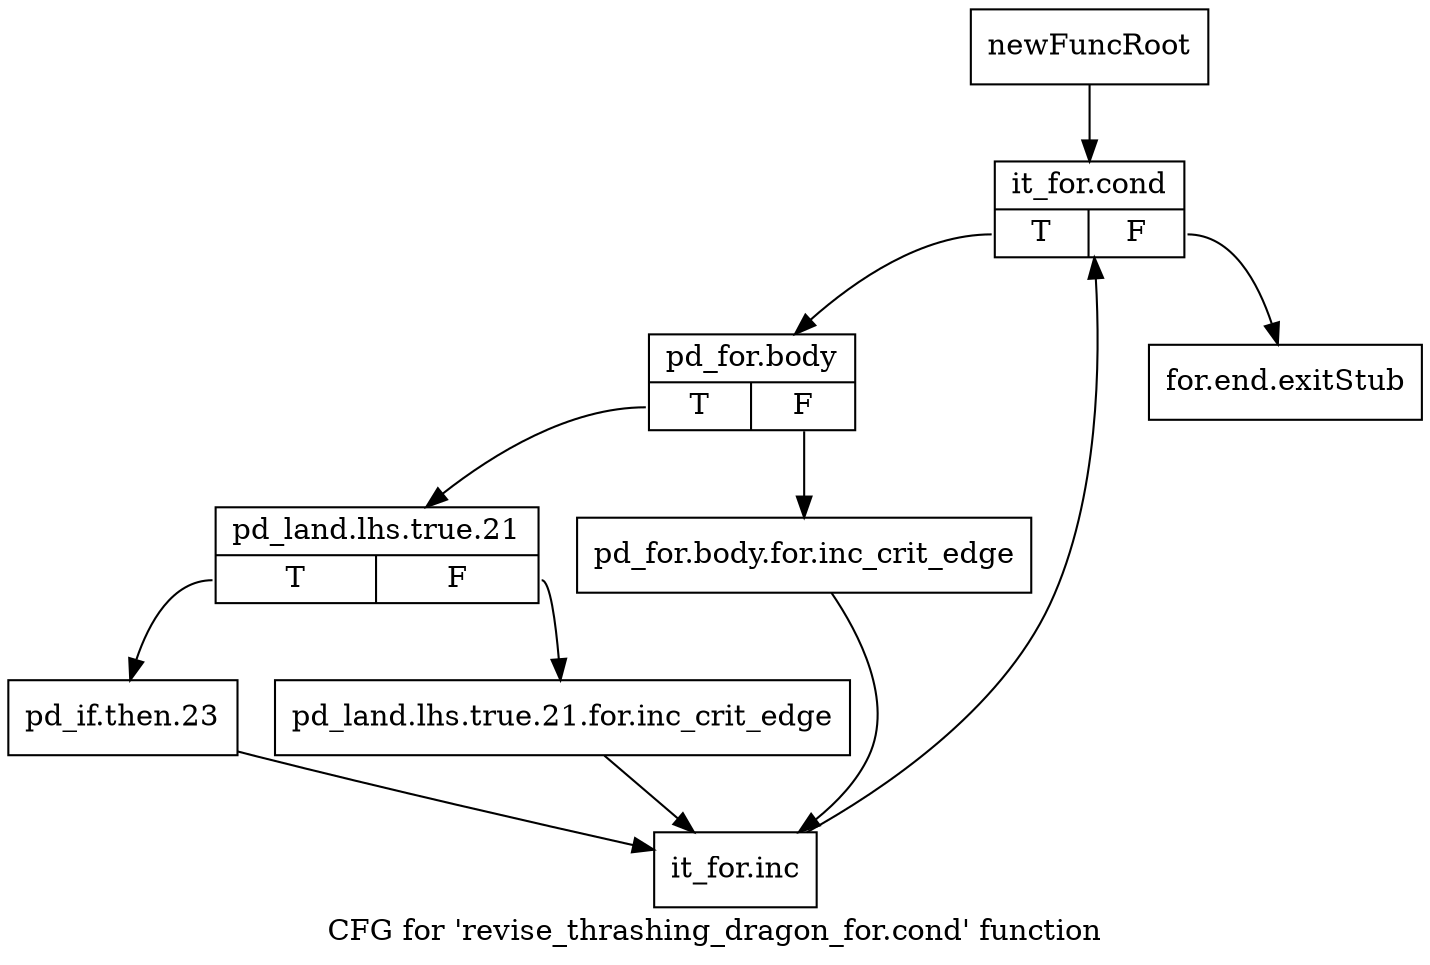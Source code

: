 digraph "CFG for 'revise_thrashing_dragon_for.cond' function" {
	label="CFG for 'revise_thrashing_dragon_for.cond' function";

	Node0x3fdb250 [shape=record,label="{newFuncRoot}"];
	Node0x3fdb250 -> Node0x3fdb2f0;
	Node0x3fdb2a0 [shape=record,label="{for.end.exitStub}"];
	Node0x3fdb2f0 [shape=record,label="{it_for.cond|{<s0>T|<s1>F}}"];
	Node0x3fdb2f0:s0 -> Node0x3fdb340;
	Node0x3fdb2f0:s1 -> Node0x3fdb2a0;
	Node0x3fdb340 [shape=record,label="{pd_for.body|{<s0>T|<s1>F}}"];
	Node0x3fdb340:s0 -> Node0x3fdb3e0;
	Node0x3fdb340:s1 -> Node0x3fdb390;
	Node0x3fdb390 [shape=record,label="{pd_for.body.for.inc_crit_edge}"];
	Node0x3fdb390 -> Node0x3fdb4d0;
	Node0x3fdb3e0 [shape=record,label="{pd_land.lhs.true.21|{<s0>T|<s1>F}}"];
	Node0x3fdb3e0:s0 -> Node0x3fdb480;
	Node0x3fdb3e0:s1 -> Node0x3fdb430;
	Node0x3fdb430 [shape=record,label="{pd_land.lhs.true.21.for.inc_crit_edge}"];
	Node0x3fdb430 -> Node0x3fdb4d0;
	Node0x3fdb480 [shape=record,label="{pd_if.then.23}"];
	Node0x3fdb480 -> Node0x3fdb4d0;
	Node0x3fdb4d0 [shape=record,label="{it_for.inc}"];
	Node0x3fdb4d0 -> Node0x3fdb2f0;
}
